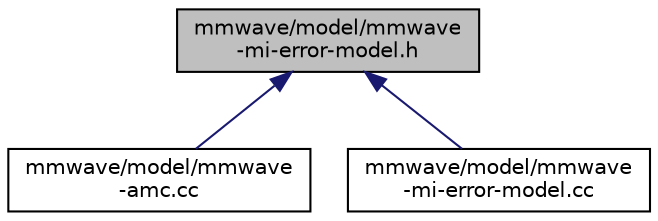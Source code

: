 digraph "mmwave/model/mmwave-mi-error-model.h"
{
  edge [fontname="Helvetica",fontsize="10",labelfontname="Helvetica",labelfontsize="10"];
  node [fontname="Helvetica",fontsize="10",shape=record];
  Node1 [label="mmwave/model/mmwave\l-mi-error-model.h",height=0.2,width=0.4,color="black", fillcolor="grey75", style="filled", fontcolor="black"];
  Node1 -> Node2 [dir="back",color="midnightblue",fontsize="10",style="solid"];
  Node2 [label="mmwave/model/mmwave\l-amc.cc",height=0.2,width=0.4,color="black", fillcolor="white", style="filled",URL="$d9/d84/mmwave-amc_8cc.html"];
  Node1 -> Node3 [dir="back",color="midnightblue",fontsize="10",style="solid"];
  Node3 [label="mmwave/model/mmwave\l-mi-error-model.cc",height=0.2,width=0.4,color="black", fillcolor="white", style="filled",URL="$d5/d01/mmwave-mi-error-model_8cc.html"];
}
